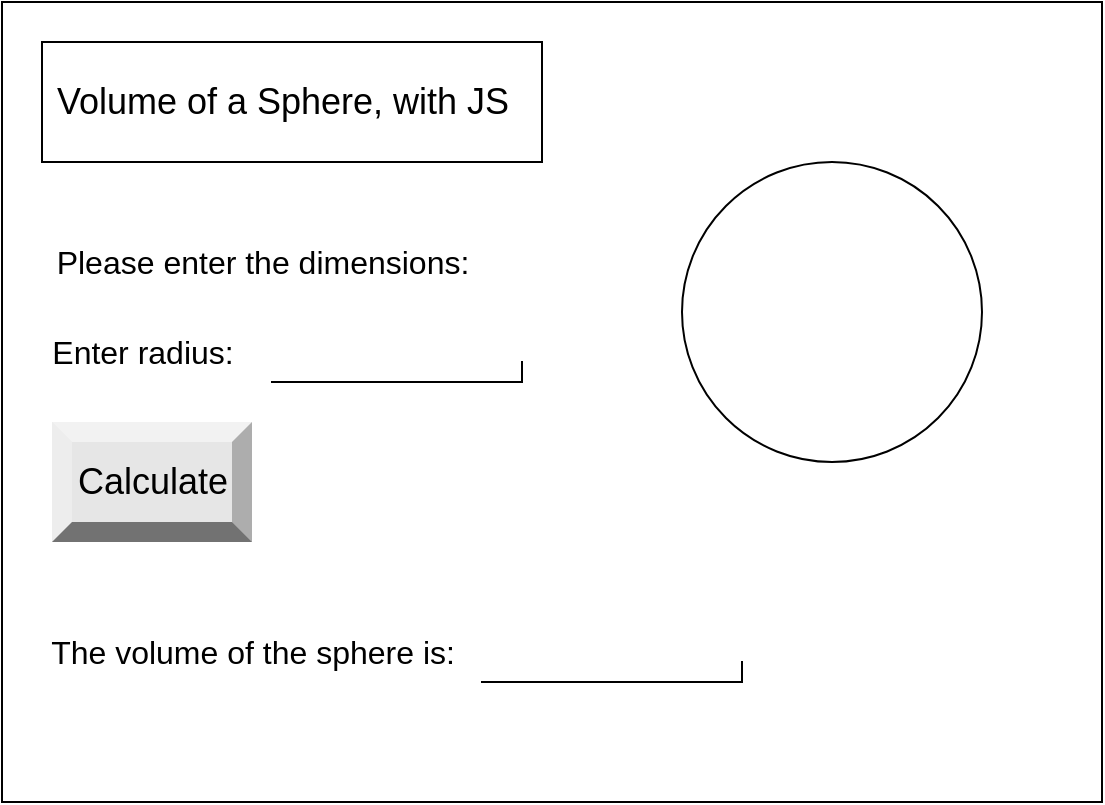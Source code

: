 <mxfile>
    <diagram id="A0OO94md9EDVP1ONrSTH" name="Page-1">
        <mxGraphModel dx="594" dy="561" grid="1" gridSize="10" guides="1" tooltips="1" connect="1" arrows="1" fold="1" page="1" pageScale="1" pageWidth="827" pageHeight="1169" math="0" shadow="0">
            <root>
                <mxCell id="0"/>
                <mxCell id="1" parent="0"/>
                <mxCell id="2" value="" style="verticalLabelPosition=bottom;verticalAlign=top;html=1;shape=mxgraph.basic.rect;fillColor2=none;strokeWidth=1;size=20;indent=5;" vertex="1" parent="1">
                    <mxGeometry x="30" y="90" width="550" height="400" as="geometry"/>
                </mxCell>
                <mxCell id="4" value="" style="verticalLabelPosition=bottom;verticalAlign=top;html=1;shape=mxgraph.basic.rect;fillColor2=none;strokeWidth=1;size=20;indent=5;" vertex="1" parent="1">
                    <mxGeometry x="50" y="110" width="250" height="60" as="geometry"/>
                </mxCell>
                <mxCell id="5" value="&lt;font style=&quot;font-size: 18px&quot;&gt;Volume of a Sphere, with JS&lt;/font&gt;" style="text;html=1;resizable=0;autosize=1;align=center;verticalAlign=middle;points=[];fillColor=none;strokeColor=none;rounded=0;" vertex="1" parent="1">
                    <mxGeometry x="50" y="130" width="240" height="20" as="geometry"/>
                </mxCell>
                <mxCell id="6" value="&lt;font style=&quot;font-size: 16px&quot;&gt;Enter radius:&lt;/font&gt;" style="text;html=1;resizable=0;autosize=1;align=center;verticalAlign=middle;points=[];fillColor=none;strokeColor=none;rounded=0;fontSize=18;" vertex="1" parent="1">
                    <mxGeometry x="45" y="250" width="110" height="30" as="geometry"/>
                </mxCell>
                <mxCell id="7" value="" style="shape=partialRectangle;whiteSpace=wrap;html=1;top=0;left=0;fillColor=none;fontSize=18;" vertex="1" parent="1">
                    <mxGeometry x="165" y="270" width="125" height="10" as="geometry"/>
                </mxCell>
                <mxCell id="9" value="Calculate" style="labelPosition=center;verticalLabelPosition=middle;align=center;html=1;shape=mxgraph.basic.shaded_button;dx=10;fillColor=#E6E6E6;strokeColor=none;fontSize=18;" vertex="1" parent="1">
                    <mxGeometry x="55" y="300" width="100" height="60" as="geometry"/>
                </mxCell>
                <mxCell id="10" value="&lt;font style=&quot;font-size: 16px&quot;&gt;The volume of the sphere is:&lt;/font&gt;" style="text;html=1;resizable=0;autosize=1;align=center;verticalAlign=middle;points=[];fillColor=none;strokeColor=none;rounded=0;fontSize=18;" vertex="1" parent="1">
                    <mxGeometry x="45" y="400" width="220" height="30" as="geometry"/>
                </mxCell>
                <mxCell id="11" value="" style="shape=partialRectangle;whiteSpace=wrap;html=1;top=0;left=0;fillColor=none;fontSize=18;" vertex="1" parent="1">
                    <mxGeometry x="270" y="420" width="130" height="10" as="geometry"/>
                </mxCell>
                <mxCell id="12" value="" style="ellipse;whiteSpace=wrap;html=1;aspect=fixed;fontSize=16;" vertex="1" parent="1">
                    <mxGeometry x="370" y="170" width="150" height="150" as="geometry"/>
                </mxCell>
                <mxCell id="14" value="Please enter the dimensions:" style="text;html=1;align=center;verticalAlign=middle;resizable=0;points=[];autosize=1;strokeColor=none;fillColor=none;fontSize=16;" vertex="1" parent="1">
                    <mxGeometry x="50" y="210" width="220" height="20" as="geometry"/>
                </mxCell>
            </root>
        </mxGraphModel>
    </diagram>
</mxfile>